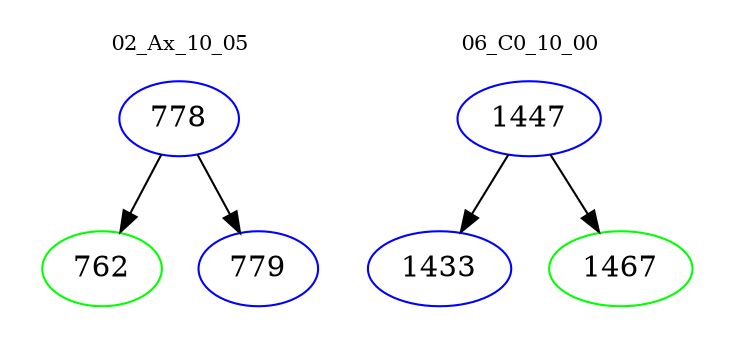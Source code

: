 digraph{
subgraph cluster_0 {
color = white
label = "02_Ax_10_05";
fontsize=10;
T0_778 [label="778", color="blue"]
T0_778 -> T0_762 [color="black"]
T0_762 [label="762", color="green"]
T0_778 -> T0_779 [color="black"]
T0_779 [label="779", color="blue"]
}
subgraph cluster_1 {
color = white
label = "06_C0_10_00";
fontsize=10;
T1_1447 [label="1447", color="blue"]
T1_1447 -> T1_1433 [color="black"]
T1_1433 [label="1433", color="blue"]
T1_1447 -> T1_1467 [color="black"]
T1_1467 [label="1467", color="green"]
}
}

